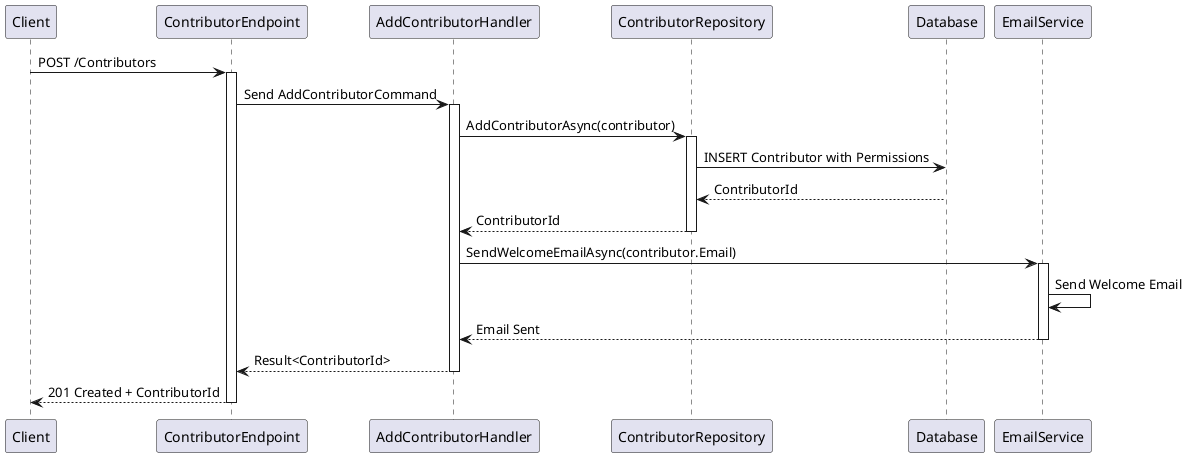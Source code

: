 @startuml ContributorManagementSequence
participant "Client" as C
participant "ContributorEndpoint" as E
participant "AddContributorHandler" as H
participant "ContributorRepository" as R
participant "Database" as DB
participant "EmailService" as ES

C -> E: POST /Contributors
activate E
E -> H: Send AddContributorCommand
activate H
H -> R: AddContributorAsync(contributor)
activate R
R -> DB: INSERT Contributor with Permissions
DB --> R: ContributorId
R --> H: ContributorId
deactivate R
H -> ES: SendWelcomeEmailAsync(contributor.Email)
activate ES
ES -> ES: Send Welcome Email
ES --> H: Email Sent
deactivate ES
H --> E: Result<ContributorId>
deactivate H
E --> C: 201 Created + ContributorId
deactivate E
@enduml
